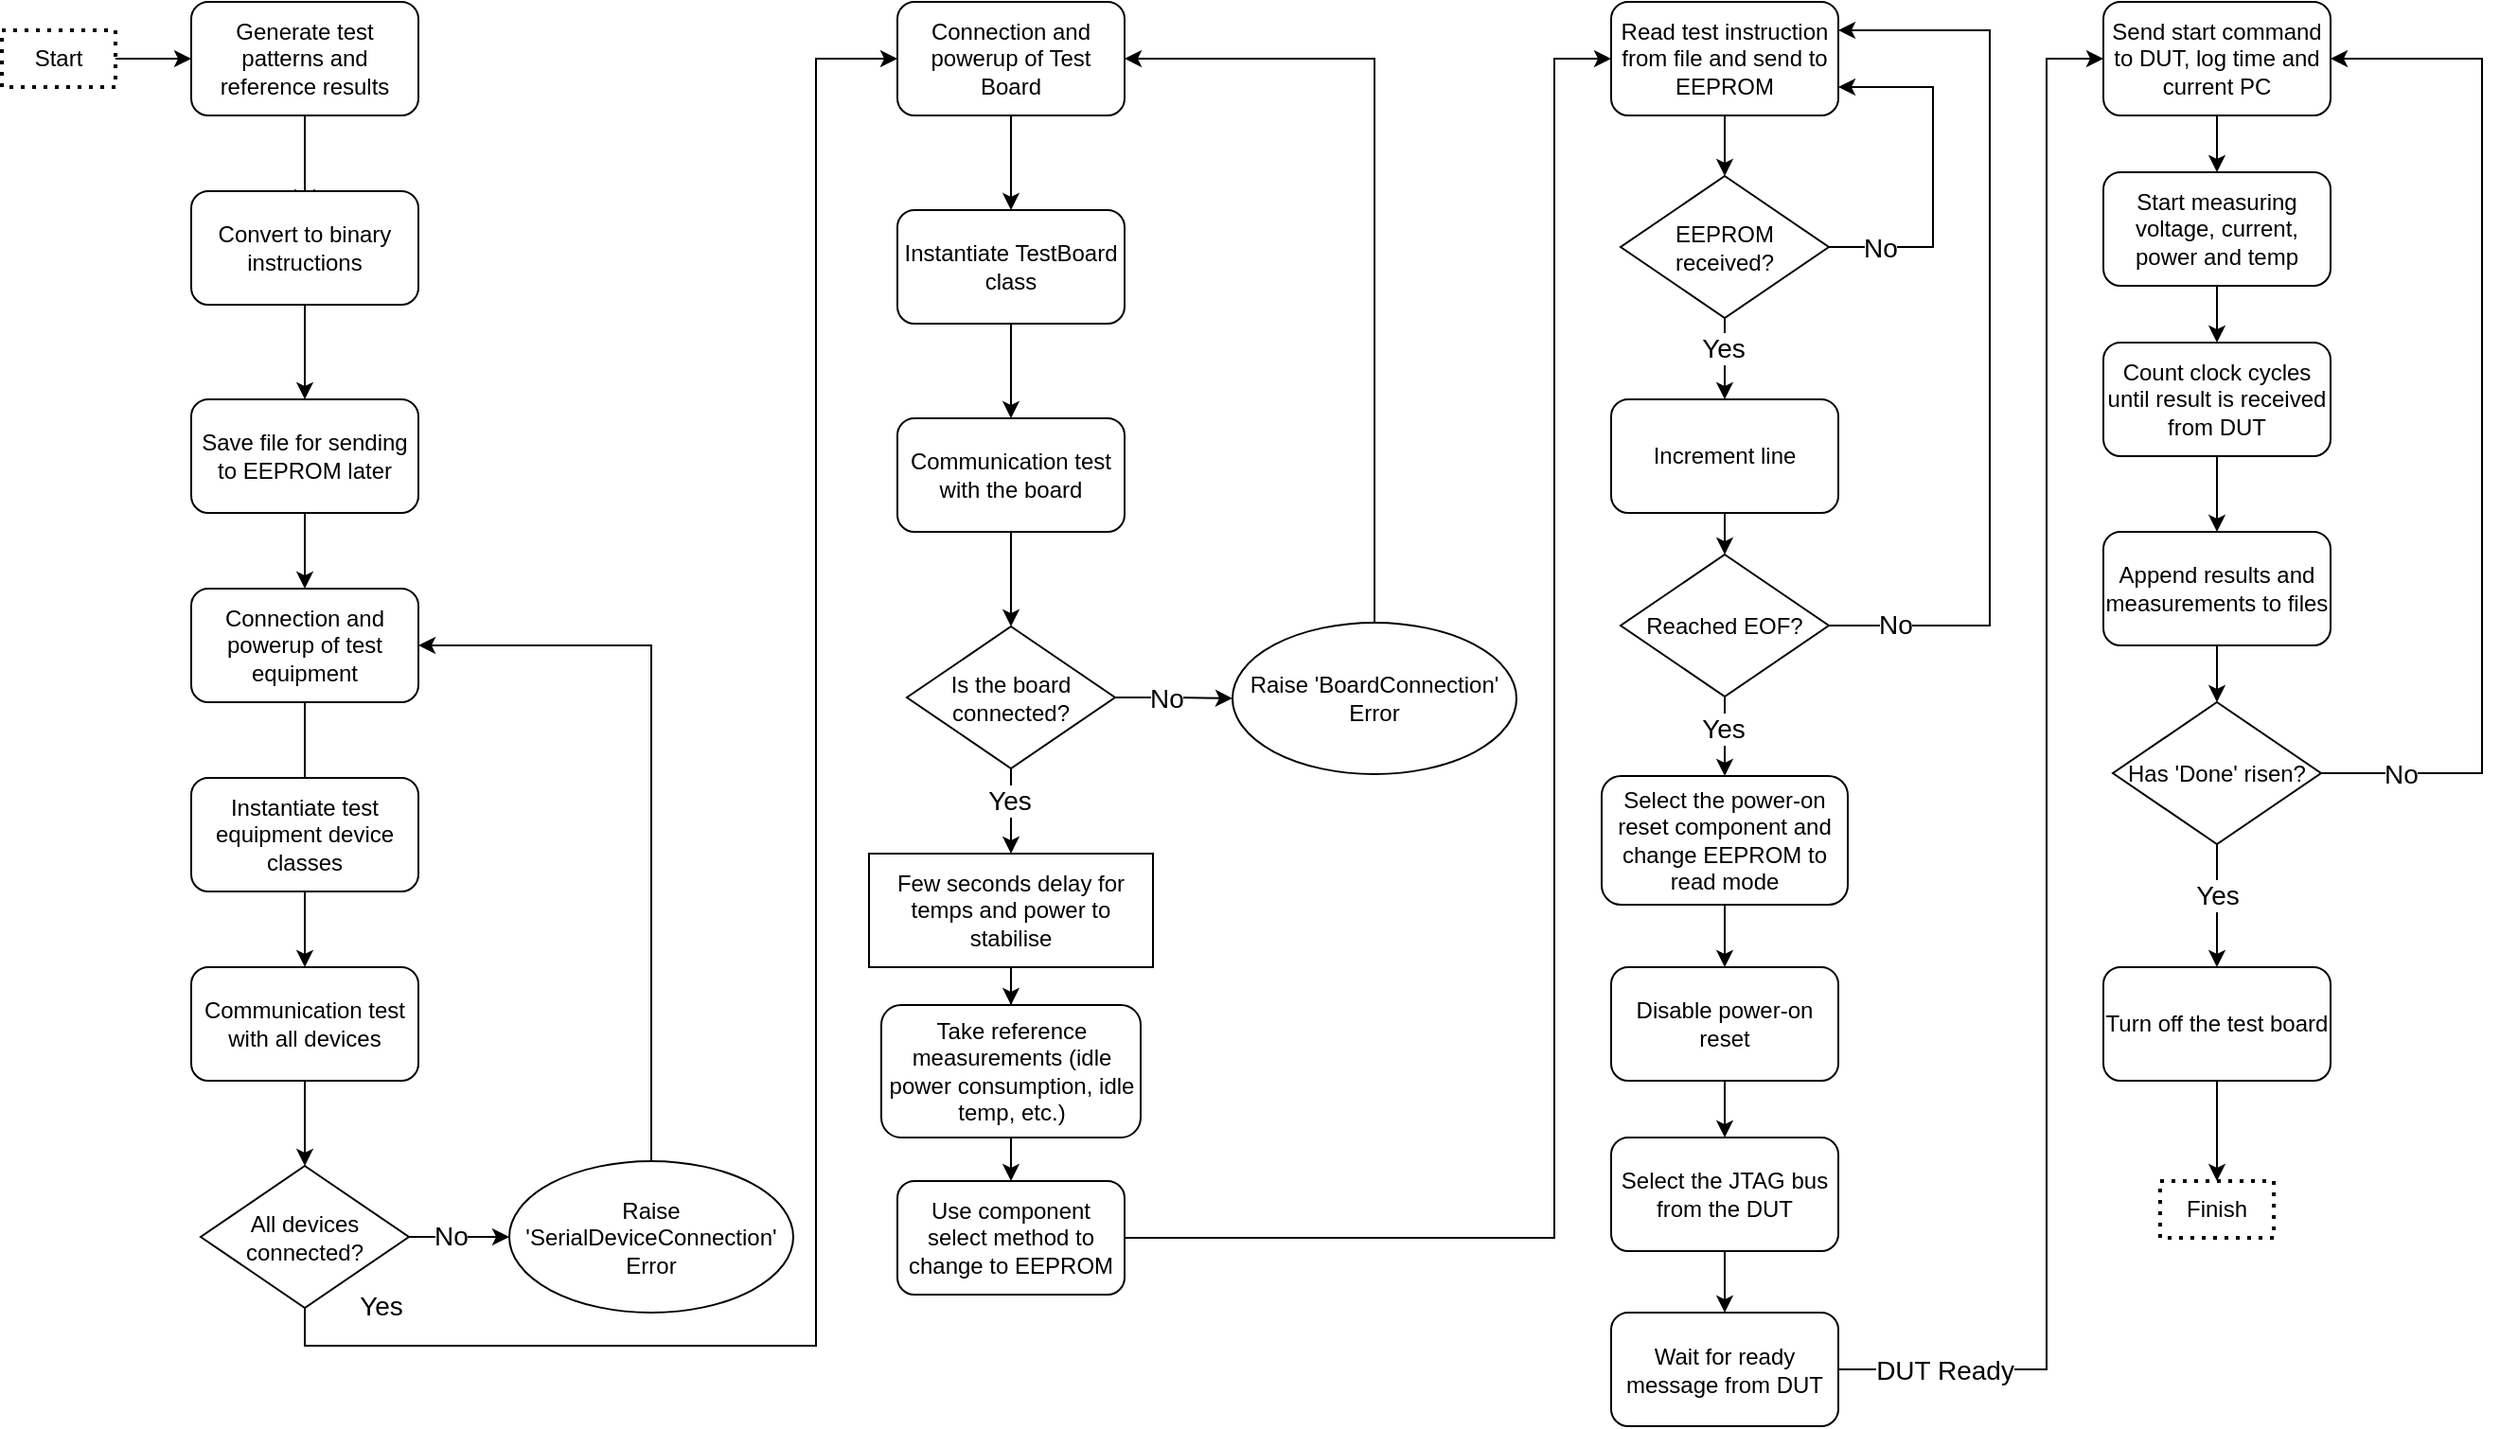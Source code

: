 <mxfile version="24.7.3" type="device">
  <diagram id="C5RBs43oDa-KdzZeNtuy" name="Page-1">
    <mxGraphModel dx="1562" dy="818" grid="1" gridSize="10" guides="1" tooltips="1" connect="1" arrows="1" fold="1" page="1" pageScale="1" pageWidth="1654" pageHeight="1169" math="0" shadow="0">
      <root>
        <mxCell id="WIyWlLk6GJQsqaUBKTNV-0" />
        <mxCell id="WIyWlLk6GJQsqaUBKTNV-1" parent="WIyWlLk6GJQsqaUBKTNV-0" />
        <mxCell id="WIyWlLk6GJQsqaUBKTNV-2" value="" style="rounded=0;html=1;jettySize=auto;orthogonalLoop=1;fontSize=11;endArrow=classic;endFill=1;endSize=8;strokeWidth=1;shadow=0;labelBackgroundColor=none;edgeStyle=orthogonalEdgeStyle;" parent="WIyWlLk6GJQsqaUBKTNV-1" edge="1">
          <mxGeometry relative="1" as="geometry">
            <mxPoint x="220" y="120" as="sourcePoint" />
            <mxPoint x="220" y="170" as="targetPoint" />
          </mxGeometry>
        </mxCell>
        <mxCell id="RTXvJ7lPpeIRNU-uI2Kb-3" style="edgeStyle=orthogonalEdgeStyle;rounded=0;orthogonalLoop=1;jettySize=auto;html=1;exitX=0.5;exitY=1;exitDx=0;exitDy=0;" parent="WIyWlLk6GJQsqaUBKTNV-1" source="RTXvJ7lPpeIRNU-uI2Kb-0" target="RTXvJ7lPpeIRNU-uI2Kb-2" edge="1">
          <mxGeometry relative="1" as="geometry" />
        </mxCell>
        <mxCell id="RTXvJ7lPpeIRNU-uI2Kb-0" value="Convert to binary instructions" style="rounded=1;whiteSpace=wrap;html=1;" parent="WIyWlLk6GJQsqaUBKTNV-1" vertex="1">
          <mxGeometry x="160" y="160" width="120" height="60" as="geometry" />
        </mxCell>
        <mxCell id="RTXvJ7lPpeIRNU-uI2Kb-1" value="Generate test patterns and reference results" style="rounded=1;whiteSpace=wrap;html=1;" parent="WIyWlLk6GJQsqaUBKTNV-1" vertex="1">
          <mxGeometry x="160" y="60" width="120" height="60" as="geometry" />
        </mxCell>
        <mxCell id="RTXvJ7lPpeIRNU-uI2Kb-6" value="" style="edgeStyle=orthogonalEdgeStyle;rounded=0;orthogonalLoop=1;jettySize=auto;html=1;" parent="WIyWlLk6GJQsqaUBKTNV-1" source="RTXvJ7lPpeIRNU-uI2Kb-2" target="RTXvJ7lPpeIRNU-uI2Kb-4" edge="1">
          <mxGeometry relative="1" as="geometry" />
        </mxCell>
        <mxCell id="RTXvJ7lPpeIRNU-uI2Kb-2" value="Save file for sending to EEPROM later" style="rounded=1;whiteSpace=wrap;html=1;" parent="WIyWlLk6GJQsqaUBKTNV-1" vertex="1">
          <mxGeometry x="160" y="270" width="120" height="60" as="geometry" />
        </mxCell>
        <mxCell id="RTXvJ7lPpeIRNU-uI2Kb-7" style="edgeStyle=orthogonalEdgeStyle;rounded=0;orthogonalLoop=1;jettySize=auto;html=1;exitX=0.5;exitY=1;exitDx=0;exitDy=0;" parent="WIyWlLk6GJQsqaUBKTNV-1" source="RTXvJ7lPpeIRNU-uI2Kb-4" edge="1">
          <mxGeometry relative="1" as="geometry">
            <mxPoint x="220" y="480" as="targetPoint" />
          </mxGeometry>
        </mxCell>
        <mxCell id="RTXvJ7lPpeIRNU-uI2Kb-4" value="Connection and powerup of test equipment" style="rounded=1;whiteSpace=wrap;html=1;" parent="WIyWlLk6GJQsqaUBKTNV-1" vertex="1">
          <mxGeometry x="160" y="370" width="120" height="60" as="geometry" />
        </mxCell>
        <mxCell id="RTXvJ7lPpeIRNU-uI2Kb-11" value="" style="edgeStyle=orthogonalEdgeStyle;rounded=0;orthogonalLoop=1;jettySize=auto;html=1;" parent="WIyWlLk6GJQsqaUBKTNV-1" source="RTXvJ7lPpeIRNU-uI2Kb-8" target="RTXvJ7lPpeIRNU-uI2Kb-10" edge="1">
          <mxGeometry relative="1" as="geometry" />
        </mxCell>
        <mxCell id="RTXvJ7lPpeIRNU-uI2Kb-8" value="Communication test with all devices" style="rounded=1;whiteSpace=wrap;html=1;" parent="WIyWlLk6GJQsqaUBKTNV-1" vertex="1">
          <mxGeometry x="160" y="570" width="120" height="60" as="geometry" />
        </mxCell>
        <mxCell id="RTXvJ7lPpeIRNU-uI2Kb-15" value="" style="edgeStyle=orthogonalEdgeStyle;rounded=0;orthogonalLoop=1;jettySize=auto;html=1;" parent="WIyWlLk6GJQsqaUBKTNV-1" source="RTXvJ7lPpeIRNU-uI2Kb-10" target="RTXvJ7lPpeIRNU-uI2Kb-14" edge="1">
          <mxGeometry relative="1" as="geometry" />
        </mxCell>
        <mxCell id="RTXvJ7lPpeIRNU-uI2Kb-16" value="No" style="edgeLabel;html=1;align=center;verticalAlign=middle;resizable=0;points=[];fontSize=14;" parent="RTXvJ7lPpeIRNU-uI2Kb-15" vertex="1" connectable="0">
          <mxGeometry x="-0.029" y="-1" relative="1" as="geometry">
            <mxPoint x="-4" y="-2" as="offset" />
          </mxGeometry>
        </mxCell>
        <mxCell id="QRk_h_CeB-T_0vp3xRK9-3" style="edgeStyle=orthogonalEdgeStyle;rounded=0;orthogonalLoop=1;jettySize=auto;html=1;exitX=0.5;exitY=1;exitDx=0;exitDy=0;entryX=0;entryY=0.5;entryDx=0;entryDy=0;" edge="1" parent="WIyWlLk6GJQsqaUBKTNV-1" source="RTXvJ7lPpeIRNU-uI2Kb-10" target="QRk_h_CeB-T_0vp3xRK9-2">
          <mxGeometry relative="1" as="geometry">
            <Array as="points">
              <mxPoint x="220" y="770" />
              <mxPoint x="490" y="770" />
              <mxPoint x="490" y="90" />
            </Array>
          </mxGeometry>
        </mxCell>
        <mxCell id="QRk_h_CeB-T_0vp3xRK9-4" value="Yes" style="edgeLabel;html=1;align=center;verticalAlign=middle;resizable=0;points=[];fontSize=14;" vertex="1" connectable="0" parent="QRk_h_CeB-T_0vp3xRK9-3">
          <mxGeometry x="-0.2" y="-1" relative="1" as="geometry">
            <mxPoint x="-231" y="94" as="offset" />
          </mxGeometry>
        </mxCell>
        <mxCell id="RTXvJ7lPpeIRNU-uI2Kb-10" value="All devices connected?" style="rhombus;whiteSpace=wrap;html=1;" parent="WIyWlLk6GJQsqaUBKTNV-1" vertex="1">
          <mxGeometry x="165" y="675" width="110" height="75" as="geometry" />
        </mxCell>
        <mxCell id="RTXvJ7lPpeIRNU-uI2Kb-17" style="edgeStyle=orthogonalEdgeStyle;rounded=0;orthogonalLoop=1;jettySize=auto;html=1;exitX=0.5;exitY=0;exitDx=0;exitDy=0;entryX=1;entryY=0.5;entryDx=0;entryDy=0;" parent="WIyWlLk6GJQsqaUBKTNV-1" source="RTXvJ7lPpeIRNU-uI2Kb-14" target="RTXvJ7lPpeIRNU-uI2Kb-4" edge="1">
          <mxGeometry relative="1" as="geometry" />
        </mxCell>
        <mxCell id="RTXvJ7lPpeIRNU-uI2Kb-14" value="Raise &#39;SerialDeviceConnection&#39; Error" style="ellipse;whiteSpace=wrap;html=1;" parent="WIyWlLk6GJQsqaUBKTNV-1" vertex="1">
          <mxGeometry x="328" y="672.5" width="150" height="80" as="geometry" />
        </mxCell>
        <mxCell id="QRk_h_CeB-T_0vp3xRK9-1" style="edgeStyle=orthogonalEdgeStyle;rounded=0;orthogonalLoop=1;jettySize=auto;html=1;exitX=0.5;exitY=1;exitDx=0;exitDy=0;entryX=0.5;entryY=0;entryDx=0;entryDy=0;" edge="1" parent="WIyWlLk6GJQsqaUBKTNV-1" source="QRk_h_CeB-T_0vp3xRK9-0" target="RTXvJ7lPpeIRNU-uI2Kb-8">
          <mxGeometry relative="1" as="geometry" />
        </mxCell>
        <mxCell id="QRk_h_CeB-T_0vp3xRK9-0" value="Instantiate test equipment device classes" style="rounded=1;whiteSpace=wrap;html=1;" vertex="1" parent="WIyWlLk6GJQsqaUBKTNV-1">
          <mxGeometry x="160" y="470" width="120" height="60" as="geometry" />
        </mxCell>
        <mxCell id="QRk_h_CeB-T_0vp3xRK9-13" value="" style="edgeStyle=orthogonalEdgeStyle;rounded=0;orthogonalLoop=1;jettySize=auto;html=1;" edge="1" parent="WIyWlLk6GJQsqaUBKTNV-1" source="QRk_h_CeB-T_0vp3xRK9-2" target="QRk_h_CeB-T_0vp3xRK9-12">
          <mxGeometry relative="1" as="geometry" />
        </mxCell>
        <mxCell id="QRk_h_CeB-T_0vp3xRK9-2" value="Connection and powerup of Test Board" style="rounded=1;whiteSpace=wrap;html=1;" vertex="1" parent="WIyWlLk6GJQsqaUBKTNV-1">
          <mxGeometry x="533" y="60" width="120" height="60" as="geometry" />
        </mxCell>
        <mxCell id="QRk_h_CeB-T_0vp3xRK9-11" value="" style="edgeStyle=orthogonalEdgeStyle;rounded=0;orthogonalLoop=1;jettySize=auto;html=1;" edge="1" parent="WIyWlLk6GJQsqaUBKTNV-1" source="QRk_h_CeB-T_0vp3xRK9-10" target="RTXvJ7lPpeIRNU-uI2Kb-1">
          <mxGeometry relative="1" as="geometry" />
        </mxCell>
        <mxCell id="QRk_h_CeB-T_0vp3xRK9-10" value="Start" style="rounded=0;whiteSpace=wrap;html=1;dashed=1;dashPattern=1 2;strokeWidth=2;" vertex="1" parent="WIyWlLk6GJQsqaUBKTNV-1">
          <mxGeometry x="60" y="75" width="60" height="30" as="geometry" />
        </mxCell>
        <mxCell id="QRk_h_CeB-T_0vp3xRK9-24" value="" style="edgeStyle=orthogonalEdgeStyle;rounded=0;orthogonalLoop=1;jettySize=auto;html=1;" edge="1" parent="WIyWlLk6GJQsqaUBKTNV-1" source="QRk_h_CeB-T_0vp3xRK9-12" target="QRk_h_CeB-T_0vp3xRK9-23">
          <mxGeometry relative="1" as="geometry" />
        </mxCell>
        <mxCell id="QRk_h_CeB-T_0vp3xRK9-12" value="Instantiate TestBoard class" style="rounded=1;whiteSpace=wrap;html=1;" vertex="1" parent="WIyWlLk6GJQsqaUBKTNV-1">
          <mxGeometry x="533" y="170" width="120" height="60" as="geometry" />
        </mxCell>
        <mxCell id="QRk_h_CeB-T_0vp3xRK9-20" value="" style="edgeStyle=orthogonalEdgeStyle;rounded=0;orthogonalLoop=1;jettySize=auto;html=1;" edge="1" parent="WIyWlLk6GJQsqaUBKTNV-1" source="QRk_h_CeB-T_0vp3xRK9-14" target="QRk_h_CeB-T_0vp3xRK9-18">
          <mxGeometry relative="1" as="geometry" />
        </mxCell>
        <mxCell id="QRk_h_CeB-T_0vp3xRK9-22" value="No" style="edgeLabel;html=1;align=center;verticalAlign=middle;resizable=0;points=[];fontSize=14;" vertex="1" connectable="0" parent="QRk_h_CeB-T_0vp3xRK9-20">
          <mxGeometry x="-0.115" relative="1" as="geometry">
            <mxPoint x="-1" as="offset" />
          </mxGeometry>
        </mxCell>
        <mxCell id="QRk_h_CeB-T_0vp3xRK9-27" value="" style="edgeStyle=orthogonalEdgeStyle;rounded=0;orthogonalLoop=1;jettySize=auto;html=1;" edge="1" parent="WIyWlLk6GJQsqaUBKTNV-1" source="QRk_h_CeB-T_0vp3xRK9-14" target="QRk_h_CeB-T_0vp3xRK9-26">
          <mxGeometry relative="1" as="geometry" />
        </mxCell>
        <mxCell id="QRk_h_CeB-T_0vp3xRK9-29" value="Yes" style="edgeLabel;html=1;align=center;verticalAlign=middle;resizable=0;points=[];fontSize=14;" vertex="1" connectable="0" parent="QRk_h_CeB-T_0vp3xRK9-27">
          <mxGeometry x="-0.467" y="-1" relative="1" as="geometry">
            <mxPoint y="5" as="offset" />
          </mxGeometry>
        </mxCell>
        <mxCell id="QRk_h_CeB-T_0vp3xRK9-14" value="Is the board connected?" style="rhombus;whiteSpace=wrap;html=1;" vertex="1" parent="WIyWlLk6GJQsqaUBKTNV-1">
          <mxGeometry x="538" y="390" width="110" height="75" as="geometry" />
        </mxCell>
        <mxCell id="QRk_h_CeB-T_0vp3xRK9-19" style="edgeStyle=orthogonalEdgeStyle;rounded=0;orthogonalLoop=1;jettySize=auto;html=1;exitX=0.5;exitY=0;exitDx=0;exitDy=0;entryX=1;entryY=0.5;entryDx=0;entryDy=0;" edge="1" parent="WIyWlLk6GJQsqaUBKTNV-1" source="QRk_h_CeB-T_0vp3xRK9-18" target="QRk_h_CeB-T_0vp3xRK9-2">
          <mxGeometry relative="1" as="geometry" />
        </mxCell>
        <mxCell id="QRk_h_CeB-T_0vp3xRK9-18" value="Raise &#39;BoardConnection&#39; Error" style="ellipse;whiteSpace=wrap;html=1;" vertex="1" parent="WIyWlLk6GJQsqaUBKTNV-1">
          <mxGeometry x="710" y="388" width="150" height="80" as="geometry" />
        </mxCell>
        <mxCell id="QRk_h_CeB-T_0vp3xRK9-25" value="" style="edgeStyle=orthogonalEdgeStyle;rounded=0;orthogonalLoop=1;jettySize=auto;html=1;" edge="1" parent="WIyWlLk6GJQsqaUBKTNV-1" source="QRk_h_CeB-T_0vp3xRK9-23" target="QRk_h_CeB-T_0vp3xRK9-14">
          <mxGeometry relative="1" as="geometry" />
        </mxCell>
        <mxCell id="QRk_h_CeB-T_0vp3xRK9-23" value="Communication test with the board" style="rounded=1;whiteSpace=wrap;html=1;" vertex="1" parent="WIyWlLk6GJQsqaUBKTNV-1">
          <mxGeometry x="533" y="280" width="120" height="60" as="geometry" />
        </mxCell>
        <mxCell id="QRk_h_CeB-T_0vp3xRK9-31" value="" style="edgeStyle=orthogonalEdgeStyle;rounded=0;orthogonalLoop=1;jettySize=auto;html=1;" edge="1" parent="WIyWlLk6GJQsqaUBKTNV-1" source="QRk_h_CeB-T_0vp3xRK9-26" target="QRk_h_CeB-T_0vp3xRK9-28">
          <mxGeometry relative="1" as="geometry" />
        </mxCell>
        <mxCell id="QRk_h_CeB-T_0vp3xRK9-26" value="Few seconds delay for temps and power to stabilise" style="rounded=0;whiteSpace=wrap;html=1;" vertex="1" parent="WIyWlLk6GJQsqaUBKTNV-1">
          <mxGeometry x="518" y="510" width="150" height="60" as="geometry" />
        </mxCell>
        <mxCell id="QRk_h_CeB-T_0vp3xRK9-33" value="" style="edgeStyle=orthogonalEdgeStyle;rounded=0;orthogonalLoop=1;jettySize=auto;html=1;" edge="1" parent="WIyWlLk6GJQsqaUBKTNV-1" source="QRk_h_CeB-T_0vp3xRK9-28" target="QRk_h_CeB-T_0vp3xRK9-32">
          <mxGeometry relative="1" as="geometry" />
        </mxCell>
        <mxCell id="QRk_h_CeB-T_0vp3xRK9-28" value="&lt;font style=&quot;font-size: 12px;&quot;&gt;Take reference measurements (idle power consumption, idle temp, etc.)&lt;/font&gt;" style="rounded=1;whiteSpace=wrap;html=1;" vertex="1" parent="WIyWlLk6GJQsqaUBKTNV-1">
          <mxGeometry x="524.5" y="590" width="137" height="70" as="geometry" />
        </mxCell>
        <mxCell id="QRk_h_CeB-T_0vp3xRK9-35" style="edgeStyle=orthogonalEdgeStyle;rounded=0;orthogonalLoop=1;jettySize=auto;html=1;exitX=1;exitY=0.5;exitDx=0;exitDy=0;entryX=0;entryY=0.5;entryDx=0;entryDy=0;" edge="1" parent="WIyWlLk6GJQsqaUBKTNV-1" source="QRk_h_CeB-T_0vp3xRK9-32" target="QRk_h_CeB-T_0vp3xRK9-34">
          <mxGeometry relative="1" as="geometry">
            <Array as="points">
              <mxPoint x="880" y="713" />
              <mxPoint x="880" y="90" />
            </Array>
          </mxGeometry>
        </mxCell>
        <mxCell id="QRk_h_CeB-T_0vp3xRK9-32" value="Use component select method to change to EEPROM" style="rounded=1;whiteSpace=wrap;html=1;" vertex="1" parent="WIyWlLk6GJQsqaUBKTNV-1">
          <mxGeometry x="533" y="683" width="120" height="60" as="geometry" />
        </mxCell>
        <mxCell id="QRk_h_CeB-T_0vp3xRK9-37" value="" style="edgeStyle=orthogonalEdgeStyle;rounded=0;orthogonalLoop=1;jettySize=auto;html=1;" edge="1" parent="WIyWlLk6GJQsqaUBKTNV-1" source="QRk_h_CeB-T_0vp3xRK9-34" target="QRk_h_CeB-T_0vp3xRK9-36">
          <mxGeometry relative="1" as="geometry" />
        </mxCell>
        <mxCell id="QRk_h_CeB-T_0vp3xRK9-34" value="Read test instruction from file and send to EEPROM" style="rounded=1;whiteSpace=wrap;html=1;" vertex="1" parent="WIyWlLk6GJQsqaUBKTNV-1">
          <mxGeometry x="910" y="60" width="120" height="60" as="geometry" />
        </mxCell>
        <mxCell id="QRk_h_CeB-T_0vp3xRK9-41" value="" style="edgeStyle=orthogonalEdgeStyle;rounded=0;orthogonalLoop=1;jettySize=auto;html=1;" edge="1" parent="WIyWlLk6GJQsqaUBKTNV-1" source="QRk_h_CeB-T_0vp3xRK9-36" target="QRk_h_CeB-T_0vp3xRK9-38">
          <mxGeometry relative="1" as="geometry" />
        </mxCell>
        <mxCell id="QRk_h_CeB-T_0vp3xRK9-44" value="Yes" style="edgeLabel;html=1;align=center;verticalAlign=middle;resizable=0;points=[];fontSize=14;" vertex="1" connectable="0" parent="QRk_h_CeB-T_0vp3xRK9-41">
          <mxGeometry x="-0.625" y="4" relative="1" as="geometry">
            <mxPoint x="-5" y="8" as="offset" />
          </mxGeometry>
        </mxCell>
        <mxCell id="QRk_h_CeB-T_0vp3xRK9-46" style="edgeStyle=orthogonalEdgeStyle;rounded=0;orthogonalLoop=1;jettySize=auto;html=1;exitX=1;exitY=0.5;exitDx=0;exitDy=0;entryX=1;entryY=0.75;entryDx=0;entryDy=0;" edge="1" parent="WIyWlLk6GJQsqaUBKTNV-1" source="QRk_h_CeB-T_0vp3xRK9-36" target="QRk_h_CeB-T_0vp3xRK9-34">
          <mxGeometry relative="1" as="geometry">
            <Array as="points">
              <mxPoint x="1080" y="190" />
              <mxPoint x="1080" y="105" />
            </Array>
          </mxGeometry>
        </mxCell>
        <mxCell id="QRk_h_CeB-T_0vp3xRK9-47" value="No" style="edgeLabel;html=1;align=center;verticalAlign=middle;resizable=0;points=[];fontSize=14;" vertex="1" connectable="0" parent="QRk_h_CeB-T_0vp3xRK9-46">
          <mxGeometry x="-0.715" y="-1" relative="1" as="geometry">
            <mxPoint y="-1" as="offset" />
          </mxGeometry>
        </mxCell>
        <mxCell id="QRk_h_CeB-T_0vp3xRK9-36" value="&lt;div&gt;EEPROM&lt;/div&gt;&lt;div&gt;received?&lt;br&gt;&lt;/div&gt;" style="rhombus;whiteSpace=wrap;html=1;" vertex="1" parent="WIyWlLk6GJQsqaUBKTNV-1">
          <mxGeometry x="915" y="152" width="110" height="75" as="geometry" />
        </mxCell>
        <mxCell id="QRk_h_CeB-T_0vp3xRK9-40" value="" style="edgeStyle=orthogonalEdgeStyle;rounded=0;orthogonalLoop=1;jettySize=auto;html=1;" edge="1" parent="WIyWlLk6GJQsqaUBKTNV-1" source="QRk_h_CeB-T_0vp3xRK9-38" target="QRk_h_CeB-T_0vp3xRK9-39">
          <mxGeometry relative="1" as="geometry" />
        </mxCell>
        <mxCell id="QRk_h_CeB-T_0vp3xRK9-38" value="Increment line" style="rounded=1;whiteSpace=wrap;html=1;" vertex="1" parent="WIyWlLk6GJQsqaUBKTNV-1">
          <mxGeometry x="910" y="270" width="120" height="60" as="geometry" />
        </mxCell>
        <mxCell id="QRk_h_CeB-T_0vp3xRK9-42" style="edgeStyle=orthogonalEdgeStyle;rounded=0;orthogonalLoop=1;jettySize=auto;html=1;exitX=1;exitY=0.5;exitDx=0;exitDy=0;entryX=1;entryY=0.25;entryDx=0;entryDy=0;" edge="1" parent="WIyWlLk6GJQsqaUBKTNV-1" source="QRk_h_CeB-T_0vp3xRK9-39" target="QRk_h_CeB-T_0vp3xRK9-34">
          <mxGeometry relative="1" as="geometry">
            <mxPoint x="1140" y="400" as="targetPoint" />
            <Array as="points">
              <mxPoint x="1110" y="390" />
              <mxPoint x="1110" y="75" />
            </Array>
          </mxGeometry>
        </mxCell>
        <mxCell id="QRk_h_CeB-T_0vp3xRK9-43" value="No" style="edgeLabel;html=1;align=center;verticalAlign=middle;resizable=0;points=[];fontSize=14;" vertex="1" connectable="0" parent="QRk_h_CeB-T_0vp3xRK9-42">
          <mxGeometry x="-0.891" y="3" relative="1" as="geometry">
            <mxPoint x="9" y="2" as="offset" />
          </mxGeometry>
        </mxCell>
        <mxCell id="QRk_h_CeB-T_0vp3xRK9-49" value="" style="edgeStyle=orthogonalEdgeStyle;rounded=0;orthogonalLoop=1;jettySize=auto;html=1;" edge="1" parent="WIyWlLk6GJQsqaUBKTNV-1" source="QRk_h_CeB-T_0vp3xRK9-39" target="QRk_h_CeB-T_0vp3xRK9-48">
          <mxGeometry relative="1" as="geometry" />
        </mxCell>
        <mxCell id="QRk_h_CeB-T_0vp3xRK9-50" value="Yes" style="edgeLabel;html=1;align=center;verticalAlign=middle;resizable=0;points=[];fontSize=14;" vertex="1" connectable="0" parent="QRk_h_CeB-T_0vp3xRK9-49">
          <mxGeometry x="-0.122" y="-2" relative="1" as="geometry">
            <mxPoint x="1" y="-2" as="offset" />
          </mxGeometry>
        </mxCell>
        <mxCell id="QRk_h_CeB-T_0vp3xRK9-39" value="Reached EOF?" style="rhombus;whiteSpace=wrap;html=1;" vertex="1" parent="WIyWlLk6GJQsqaUBKTNV-1">
          <mxGeometry x="915" y="352" width="110" height="75" as="geometry" />
        </mxCell>
        <mxCell id="QRk_h_CeB-T_0vp3xRK9-52" value="" style="edgeStyle=orthogonalEdgeStyle;rounded=0;orthogonalLoop=1;jettySize=auto;html=1;" edge="1" parent="WIyWlLk6GJQsqaUBKTNV-1" source="QRk_h_CeB-T_0vp3xRK9-48" target="QRk_h_CeB-T_0vp3xRK9-51">
          <mxGeometry relative="1" as="geometry" />
        </mxCell>
        <mxCell id="QRk_h_CeB-T_0vp3xRK9-48" value="Select the power-on reset component and change EEPROM to read mode" style="rounded=1;whiteSpace=wrap;html=1;" vertex="1" parent="WIyWlLk6GJQsqaUBKTNV-1">
          <mxGeometry x="905" y="469" width="130" height="68" as="geometry" />
        </mxCell>
        <mxCell id="QRk_h_CeB-T_0vp3xRK9-54" value="" style="edgeStyle=orthogonalEdgeStyle;rounded=0;orthogonalLoop=1;jettySize=auto;html=1;" edge="1" parent="WIyWlLk6GJQsqaUBKTNV-1" source="QRk_h_CeB-T_0vp3xRK9-51" target="QRk_h_CeB-T_0vp3xRK9-53">
          <mxGeometry relative="1" as="geometry" />
        </mxCell>
        <mxCell id="QRk_h_CeB-T_0vp3xRK9-51" value="Disable power-on reset" style="rounded=1;whiteSpace=wrap;html=1;" vertex="1" parent="WIyWlLk6GJQsqaUBKTNV-1">
          <mxGeometry x="910" y="570" width="120" height="60" as="geometry" />
        </mxCell>
        <mxCell id="QRk_h_CeB-T_0vp3xRK9-56" value="" style="edgeStyle=orthogonalEdgeStyle;rounded=0;orthogonalLoop=1;jettySize=auto;html=1;" edge="1" parent="WIyWlLk6GJQsqaUBKTNV-1" source="QRk_h_CeB-T_0vp3xRK9-53" target="QRk_h_CeB-T_0vp3xRK9-55">
          <mxGeometry relative="1" as="geometry" />
        </mxCell>
        <mxCell id="QRk_h_CeB-T_0vp3xRK9-53" value="Select the JTAG bus from the DUT" style="rounded=1;whiteSpace=wrap;html=1;" vertex="1" parent="WIyWlLk6GJQsqaUBKTNV-1">
          <mxGeometry x="910" y="660" width="120" height="60" as="geometry" />
        </mxCell>
        <mxCell id="QRk_h_CeB-T_0vp3xRK9-58" style="edgeStyle=orthogonalEdgeStyle;rounded=0;orthogonalLoop=1;jettySize=auto;html=1;exitX=1;exitY=0.5;exitDx=0;exitDy=0;entryX=0;entryY=0.5;entryDx=0;entryDy=0;" edge="1" parent="WIyWlLk6GJQsqaUBKTNV-1" source="QRk_h_CeB-T_0vp3xRK9-55" target="QRk_h_CeB-T_0vp3xRK9-57">
          <mxGeometry relative="1" as="geometry">
            <Array as="points">
              <mxPoint x="1140" y="783" />
              <mxPoint x="1140" y="90" />
            </Array>
          </mxGeometry>
        </mxCell>
        <mxCell id="QRk_h_CeB-T_0vp3xRK9-59" value="DUT Ready" style="edgeLabel;html=1;align=center;verticalAlign=middle;resizable=0;points=[];fontSize=14;" vertex="1" connectable="0" parent="QRk_h_CeB-T_0vp3xRK9-58">
          <mxGeometry x="-0.866" y="-3" relative="1" as="geometry">
            <mxPoint y="-3" as="offset" />
          </mxGeometry>
        </mxCell>
        <mxCell id="QRk_h_CeB-T_0vp3xRK9-55" value="Wait for ready message from DUT" style="rounded=1;whiteSpace=wrap;html=1;" vertex="1" parent="WIyWlLk6GJQsqaUBKTNV-1">
          <mxGeometry x="910" y="752.5" width="120" height="60" as="geometry" />
        </mxCell>
        <mxCell id="QRk_h_CeB-T_0vp3xRK9-61" value="" style="edgeStyle=orthogonalEdgeStyle;rounded=0;orthogonalLoop=1;jettySize=auto;html=1;" edge="1" parent="WIyWlLk6GJQsqaUBKTNV-1" source="QRk_h_CeB-T_0vp3xRK9-57" target="QRk_h_CeB-T_0vp3xRK9-60">
          <mxGeometry relative="1" as="geometry" />
        </mxCell>
        <mxCell id="QRk_h_CeB-T_0vp3xRK9-57" value="Send start command to DUT, log time and current PC" style="rounded=1;whiteSpace=wrap;html=1;" vertex="1" parent="WIyWlLk6GJQsqaUBKTNV-1">
          <mxGeometry x="1170" y="60" width="120" height="60" as="geometry" />
        </mxCell>
        <mxCell id="QRk_h_CeB-T_0vp3xRK9-63" value="" style="edgeStyle=orthogonalEdgeStyle;rounded=0;orthogonalLoop=1;jettySize=auto;html=1;" edge="1" parent="WIyWlLk6GJQsqaUBKTNV-1" source="QRk_h_CeB-T_0vp3xRK9-60" target="QRk_h_CeB-T_0vp3xRK9-62">
          <mxGeometry relative="1" as="geometry" />
        </mxCell>
        <mxCell id="QRk_h_CeB-T_0vp3xRK9-60" value="Start measuring voltage, current, power and temp" style="rounded=1;whiteSpace=wrap;html=1;" vertex="1" parent="WIyWlLk6GJQsqaUBKTNV-1">
          <mxGeometry x="1170" y="150" width="120" height="60" as="geometry" />
        </mxCell>
        <mxCell id="QRk_h_CeB-T_0vp3xRK9-65" value="" style="edgeStyle=orthogonalEdgeStyle;rounded=0;orthogonalLoop=1;jettySize=auto;html=1;" edge="1" parent="WIyWlLk6GJQsqaUBKTNV-1" source="QRk_h_CeB-T_0vp3xRK9-62" target="QRk_h_CeB-T_0vp3xRK9-64">
          <mxGeometry relative="1" as="geometry" />
        </mxCell>
        <mxCell id="QRk_h_CeB-T_0vp3xRK9-62" value="&lt;div&gt;Count clock cycles until result is received from DUT&lt;br&gt;&lt;/div&gt;" style="rounded=1;whiteSpace=wrap;html=1;" vertex="1" parent="WIyWlLk6GJQsqaUBKTNV-1">
          <mxGeometry x="1170" y="240" width="120" height="60" as="geometry" />
        </mxCell>
        <mxCell id="QRk_h_CeB-T_0vp3xRK9-72" value="" style="edgeStyle=orthogonalEdgeStyle;rounded=0;orthogonalLoop=1;jettySize=auto;html=1;" edge="1" parent="WIyWlLk6GJQsqaUBKTNV-1" source="QRk_h_CeB-T_0vp3xRK9-64" target="QRk_h_CeB-T_0vp3xRK9-71">
          <mxGeometry relative="1" as="geometry" />
        </mxCell>
        <mxCell id="QRk_h_CeB-T_0vp3xRK9-64" value="Append results and measurements to files" style="rounded=1;whiteSpace=wrap;html=1;" vertex="1" parent="WIyWlLk6GJQsqaUBKTNV-1">
          <mxGeometry x="1170" y="340" width="120" height="60" as="geometry" />
        </mxCell>
        <mxCell id="QRk_h_CeB-T_0vp3xRK9-73" style="edgeStyle=orthogonalEdgeStyle;rounded=0;orthogonalLoop=1;jettySize=auto;html=1;exitX=1;exitY=0.5;exitDx=0;exitDy=0;entryX=1;entryY=0.5;entryDx=0;entryDy=0;" edge="1" parent="WIyWlLk6GJQsqaUBKTNV-1" source="QRk_h_CeB-T_0vp3xRK9-71" target="QRk_h_CeB-T_0vp3xRK9-57">
          <mxGeometry relative="1" as="geometry">
            <Array as="points">
              <mxPoint x="1370" y="468" />
              <mxPoint x="1370" y="90" />
            </Array>
          </mxGeometry>
        </mxCell>
        <mxCell id="QRk_h_CeB-T_0vp3xRK9-74" value="No" style="edgeLabel;html=1;align=center;verticalAlign=middle;resizable=0;points=[];fontSize=14;" vertex="1" connectable="0" parent="QRk_h_CeB-T_0vp3xRK9-73">
          <mxGeometry x="-0.842" y="-2" relative="1" as="geometry">
            <mxPoint x="-1" y="-2" as="offset" />
          </mxGeometry>
        </mxCell>
        <mxCell id="QRk_h_CeB-T_0vp3xRK9-76" value="" style="edgeStyle=orthogonalEdgeStyle;rounded=0;orthogonalLoop=1;jettySize=auto;html=1;" edge="1" parent="WIyWlLk6GJQsqaUBKTNV-1" source="QRk_h_CeB-T_0vp3xRK9-71" target="QRk_h_CeB-T_0vp3xRK9-75">
          <mxGeometry relative="1" as="geometry" />
        </mxCell>
        <mxCell id="QRk_h_CeB-T_0vp3xRK9-79" value="Yes" style="edgeLabel;html=1;align=center;verticalAlign=middle;resizable=0;points=[];fontSize=14;" vertex="1" connectable="0" parent="QRk_h_CeB-T_0vp3xRK9-76">
          <mxGeometry x="-0.169" relative="1" as="geometry">
            <mxPoint as="offset" />
          </mxGeometry>
        </mxCell>
        <mxCell id="QRk_h_CeB-T_0vp3xRK9-71" value="Has &#39;Done&#39; risen?" style="rhombus;whiteSpace=wrap;html=1;" vertex="1" parent="WIyWlLk6GJQsqaUBKTNV-1">
          <mxGeometry x="1175" y="430" width="110" height="75" as="geometry" />
        </mxCell>
        <mxCell id="QRk_h_CeB-T_0vp3xRK9-78" value="" style="edgeStyle=orthogonalEdgeStyle;rounded=0;orthogonalLoop=1;jettySize=auto;html=1;" edge="1" parent="WIyWlLk6GJQsqaUBKTNV-1" source="QRk_h_CeB-T_0vp3xRK9-75" target="QRk_h_CeB-T_0vp3xRK9-77">
          <mxGeometry relative="1" as="geometry" />
        </mxCell>
        <mxCell id="QRk_h_CeB-T_0vp3xRK9-75" value="Turn off the test board" style="rounded=1;whiteSpace=wrap;html=1;" vertex="1" parent="WIyWlLk6GJQsqaUBKTNV-1">
          <mxGeometry x="1170" y="570" width="120" height="60" as="geometry" />
        </mxCell>
        <mxCell id="QRk_h_CeB-T_0vp3xRK9-77" value="Finish" style="rounded=0;whiteSpace=wrap;html=1;dashed=1;dashPattern=1 2;strokeWidth=2;" vertex="1" parent="WIyWlLk6GJQsqaUBKTNV-1">
          <mxGeometry x="1200" y="683" width="60" height="30" as="geometry" />
        </mxCell>
      </root>
    </mxGraphModel>
  </diagram>
</mxfile>
